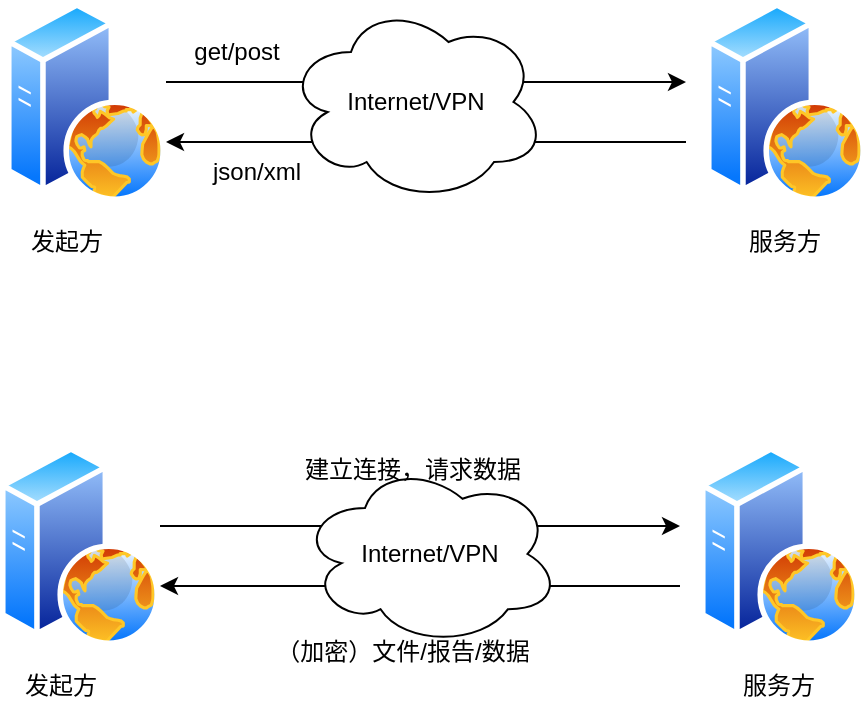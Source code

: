 <mxfile version="24.1.0" type="github" pages="2">
  <diagram name="第 1 页" id="FpM3Gc6K26EFtNZQ5YWm">
    <mxGraphModel dx="1482" dy="823" grid="0" gridSize="10" guides="1" tooltips="1" connect="1" arrows="1" fold="1" page="1" pageScale="1" pageWidth="827" pageHeight="1169" math="0" shadow="0">
      <root>
        <mxCell id="0" />
        <mxCell id="1" parent="0" />
        <mxCell id="dDudIdYmWst72SjMBzRk-4" value="" style="edgeStyle=orthogonalEdgeStyle;rounded=0;orthogonalLoop=1;jettySize=auto;html=1;exitX=1;exitY=0.4;exitDx=0;exitDy=0;exitPerimeter=0;" parent="1" source="dDudIdYmWst72SjMBzRk-1" edge="1">
          <mxGeometry relative="1" as="geometry">
            <mxPoint x="180" y="320" as="sourcePoint" />
            <mxPoint x="430" y="320" as="targetPoint" />
          </mxGeometry>
        </mxCell>
        <mxCell id="dDudIdYmWst72SjMBzRk-1" value="" style="image;aspect=fixed;perimeter=ellipsePerimeter;html=1;align=center;shadow=0;dashed=0;spacingTop=3;image=img/lib/active_directory/web_server.svg;" parent="1" vertex="1">
          <mxGeometry x="90" y="280" width="80" height="100" as="geometry" />
        </mxCell>
        <mxCell id="dDudIdYmWst72SjMBzRk-2" value="" style="image;aspect=fixed;perimeter=ellipsePerimeter;html=1;align=center;shadow=0;dashed=0;spacingTop=3;image=img/lib/active_directory/web_server.svg;" parent="1" vertex="1">
          <mxGeometry x="440" y="280" width="80" height="100" as="geometry" />
        </mxCell>
        <mxCell id="dDudIdYmWst72SjMBzRk-5" value="" style="edgeStyle=orthogonalEdgeStyle;rounded=0;orthogonalLoop=1;jettySize=auto;html=1;" parent="1" edge="1">
          <mxGeometry relative="1" as="geometry">
            <mxPoint x="430" y="350" as="sourcePoint" />
            <mxPoint x="170" y="350" as="targetPoint" />
            <Array as="points">
              <mxPoint x="340" y="350" />
              <mxPoint x="340" y="350" />
            </Array>
          </mxGeometry>
        </mxCell>
        <mxCell id="dDudIdYmWst72SjMBzRk-6" value="Internet/VPN" style="ellipse;shape=cloud;whiteSpace=wrap;html=1;align=center;" parent="1" vertex="1">
          <mxGeometry x="230" y="280" width="130" height="100" as="geometry" />
        </mxCell>
        <mxCell id="dDudIdYmWst72SjMBzRk-7" value="get/post" style="text;html=1;align=center;verticalAlign=middle;resizable=0;points=[];autosize=1;strokeColor=none;fillColor=none;" parent="1" vertex="1">
          <mxGeometry x="170" y="290" width="70" height="30" as="geometry" />
        </mxCell>
        <mxCell id="dDudIdYmWst72SjMBzRk-8" value="json/xml" style="text;html=1;align=center;verticalAlign=middle;resizable=0;points=[];autosize=1;strokeColor=none;fillColor=none;" parent="1" vertex="1">
          <mxGeometry x="180" y="350" width="70" height="30" as="geometry" />
        </mxCell>
        <mxCell id="dDudIdYmWst72SjMBzRk-9" value="发起方" style="text;html=1;align=center;verticalAlign=middle;resizable=0;points=[];autosize=1;strokeColor=none;fillColor=none;" parent="1" vertex="1">
          <mxGeometry x="93" y="387" width="54" height="26" as="geometry" />
        </mxCell>
        <mxCell id="dDudIdYmWst72SjMBzRk-10" value="服务方" style="text;html=1;align=center;verticalAlign=middle;resizable=0;points=[];autosize=1;strokeColor=none;fillColor=none;" parent="1" vertex="1">
          <mxGeometry x="452" y="387" width="54" height="26" as="geometry" />
        </mxCell>
        <mxCell id="dDudIdYmWst72SjMBzRk-11" value="" style="edgeStyle=orthogonalEdgeStyle;rounded=0;orthogonalLoop=1;jettySize=auto;html=1;exitX=1;exitY=0.4;exitDx=0;exitDy=0;exitPerimeter=0;" parent="1" source="dDudIdYmWst72SjMBzRk-12" edge="1">
          <mxGeometry relative="1" as="geometry">
            <mxPoint x="177" y="542" as="sourcePoint" />
            <mxPoint x="427" y="542" as="targetPoint" />
          </mxGeometry>
        </mxCell>
        <mxCell id="dDudIdYmWst72SjMBzRk-12" value="" style="image;aspect=fixed;perimeter=ellipsePerimeter;html=1;align=center;shadow=0;dashed=0;spacingTop=3;image=img/lib/active_directory/web_server.svg;" parent="1" vertex="1">
          <mxGeometry x="87" y="502" width="80" height="100" as="geometry" />
        </mxCell>
        <mxCell id="dDudIdYmWst72SjMBzRk-13" value="" style="image;aspect=fixed;perimeter=ellipsePerimeter;html=1;align=center;shadow=0;dashed=0;spacingTop=3;image=img/lib/active_directory/web_server.svg;" parent="1" vertex="1">
          <mxGeometry x="437" y="502" width="80" height="100" as="geometry" />
        </mxCell>
        <mxCell id="dDudIdYmWst72SjMBzRk-14" value="" style="edgeStyle=orthogonalEdgeStyle;rounded=0;orthogonalLoop=1;jettySize=auto;html=1;" parent="1" edge="1">
          <mxGeometry relative="1" as="geometry">
            <mxPoint x="427" y="572" as="sourcePoint" />
            <mxPoint x="167" y="572" as="targetPoint" />
            <Array as="points">
              <mxPoint x="337" y="572" />
              <mxPoint x="337" y="572" />
            </Array>
          </mxGeometry>
        </mxCell>
        <mxCell id="dDudIdYmWst72SjMBzRk-15" value="Internet/VPN" style="ellipse;shape=cloud;whiteSpace=wrap;html=1;align=center;" parent="1" vertex="1">
          <mxGeometry x="237" y="510" width="130" height="92" as="geometry" />
        </mxCell>
        <mxCell id="dDudIdYmWst72SjMBzRk-16" value="建立连接，请求数据" style="text;html=1;align=center;verticalAlign=middle;resizable=0;points=[];autosize=1;strokeColor=none;fillColor=none;" parent="1" vertex="1">
          <mxGeometry x="230" y="501" width="126" height="26" as="geometry" />
        </mxCell>
        <mxCell id="dDudIdYmWst72SjMBzRk-17" value="（加密）文件/报告/数据" style="text;html=1;align=center;verticalAlign=middle;resizable=0;points=[];autosize=1;strokeColor=none;fillColor=none;" parent="1" vertex="1">
          <mxGeometry x="215" y="592" width="145" height="26" as="geometry" />
        </mxCell>
        <mxCell id="dDudIdYmWst72SjMBzRk-18" value="发起方" style="text;html=1;align=center;verticalAlign=middle;resizable=0;points=[];autosize=1;strokeColor=none;fillColor=none;" parent="1" vertex="1">
          <mxGeometry x="90" y="609" width="54" height="26" as="geometry" />
        </mxCell>
        <mxCell id="dDudIdYmWst72SjMBzRk-19" value="服务方" style="text;html=1;align=center;verticalAlign=middle;resizable=0;points=[];autosize=1;strokeColor=none;fillColor=none;" parent="1" vertex="1">
          <mxGeometry x="449" y="609" width="54" height="26" as="geometry" />
        </mxCell>
      </root>
    </mxGraphModel>
  </diagram>
  <diagram id="NYL6zkJDYeRp_3TEYjS-" name="第 2 页">
    <mxGraphModel dx="1560" dy="866" grid="1" gridSize="10" guides="1" tooltips="1" connect="1" arrows="1" fold="1" page="1" pageScale="1" pageWidth="827" pageHeight="1169" math="0" shadow="0">
      <root>
        <mxCell id="0" />
        <mxCell id="1" parent="0" />
        <mxCell id="IF3VS47OfBzBe09ulZft-8" value="数鑫可信数据空间系统（FlexiTDL）" style="rounded=0;whiteSpace=wrap;html=1;" parent="1" vertex="1">
          <mxGeometry x="84" y="40" width="666" height="40" as="geometry" />
        </mxCell>
        <mxCell id="IF3VS47OfBzBe09ulZft-9" value="数据提供方（DPE）" style="rounded=0;whiteSpace=wrap;html=1;" parent="1" vertex="1">
          <mxGeometry x="84" y="80" width="336" height="40" as="geometry" />
        </mxCell>
        <mxCell id="IF3VS47OfBzBe09ulZft-10" value="数据需求方（DCE）" style="rounded=0;whiteSpace=wrap;html=1;" parent="1" vertex="1">
          <mxGeometry x="420" y="80" width="330" height="40" as="geometry" />
        </mxCell>
        <mxCell id="IF3VS47OfBzBe09ulZft-11" value="" style="rounded=0;whiteSpace=wrap;html=1;" parent="1" vertex="1">
          <mxGeometry x="84" y="120" width="336" height="1710" as="geometry" />
        </mxCell>
        <mxCell id="IF3VS47OfBzBe09ulZft-12" value="" style="rounded=0;whiteSpace=wrap;html=1;" parent="1" vertex="1">
          <mxGeometry x="420" y="120" width="330" height="1710" as="geometry" />
        </mxCell>
        <mxCell id="7reupTlisFfn5UMZGula-9" style="edgeStyle=orthogonalEdgeStyle;rounded=0;orthogonalLoop=1;jettySize=auto;html=1;exitX=0.5;exitY=1;exitDx=0;exitDy=0;strokeColor=#000000;" edge="1" parent="1" source="ROo4k5_FHuxoBNNFrJbQ-1" target="ROo4k5_FHuxoBNNFrJbQ-3">
          <mxGeometry relative="1" as="geometry" />
        </mxCell>
        <mxCell id="7reupTlisFfn5UMZGula-10" value="" style="rounded=0;orthogonalLoop=1;jettySize=auto;html=1;entryX=0;entryY=0.5;entryDx=0;entryDy=0;" edge="1" parent="1" source="ROo4k5_FHuxoBNNFrJbQ-1" target="ROo4k5_FHuxoBNNFrJbQ-2">
          <mxGeometry relative="1" as="geometry" />
        </mxCell>
        <mxCell id="ROo4k5_FHuxoBNNFrJbQ-1" value="创建合作方，将DCE新增进来" style="rounded=0;whiteSpace=wrap;html=1;fillColor=#99CCFF;strokeColor=#6666FF;" parent="1" vertex="1">
          <mxGeometry x="160" y="140" width="170" height="30" as="geometry" />
        </mxCell>
        <mxCell id="7reupTlisFfn5UMZGula-11" value="" style="edgeStyle=orthogonalEdgeStyle;rounded=0;orthogonalLoop=1;jettySize=auto;html=1;strokeColor=#000000;" edge="1" parent="1" source="ROo4k5_FHuxoBNNFrJbQ-2" target="ROo4k5_FHuxoBNNFrJbQ-5">
          <mxGeometry relative="1" as="geometry" />
        </mxCell>
        <mxCell id="7reupTlisFfn5UMZGula-47" value="" style="edgeStyle=orthogonalEdgeStyle;rounded=0;orthogonalLoop=1;jettySize=auto;html=1;entryX=1;entryY=0.5;entryDx=0;entryDy=0;" edge="1" parent="1" source="ROo4k5_FHuxoBNNFrJbQ-2" target="ROo4k5_FHuxoBNNFrJbQ-1">
          <mxGeometry relative="1" as="geometry" />
        </mxCell>
        <mxCell id="7reupTlisFfn5UMZGula-48" value="设备互信" style="edgeLabel;html=1;align=center;verticalAlign=middle;resizable=0;points=[];" vertex="1" connectable="0" parent="7reupTlisFfn5UMZGula-47">
          <mxGeometry x="0.472" y="-2" relative="1" as="geometry">
            <mxPoint as="offset" />
          </mxGeometry>
        </mxCell>
        <mxCell id="ROo4k5_FHuxoBNNFrJbQ-2" value="创建合作方，将DPE新增进来" style="rounded=0;whiteSpace=wrap;html=1;fillColor=#99CCFF;strokeColor=#6666FF;" parent="1" vertex="1">
          <mxGeometry x="510" y="140" width="170" height="30" as="geometry" />
        </mxCell>
        <mxCell id="7reupTlisFfn5UMZGula-7" value="" style="edgeStyle=orthogonalEdgeStyle;rounded=0;orthogonalLoop=1;jettySize=auto;html=1;fillColor=#99CCFF;strokeColor=#000000;" edge="1" parent="1" source="ROo4k5_FHuxoBNNFrJbQ-3" target="ROo4k5_FHuxoBNNFrJbQ-4">
          <mxGeometry relative="1" as="geometry" />
        </mxCell>
        <mxCell id="ROo4k5_FHuxoBNNFrJbQ-3" value="创建开放域" style="rounded=0;whiteSpace=wrap;html=1;fillColor=#99CCFF;strokeColor=#6666FF;" parent="1" vertex="1">
          <mxGeometry x="160" y="193" width="170" height="30" as="geometry" />
        </mxCell>
        <mxCell id="ROo4k5_FHuxoBNNFrJbQ-4" value="创建开放资源" style="rounded=0;whiteSpace=wrap;html=1;fillColor=#99CCFF;strokeColor=#6666FF;" parent="1" vertex="1">
          <mxGeometry x="160" y="249" width="170" height="30" as="geometry" />
        </mxCell>
        <mxCell id="7reupTlisFfn5UMZGula-12" value="" style="edgeStyle=orthogonalEdgeStyle;rounded=0;orthogonalLoop=1;jettySize=auto;html=1;fillColor=#99CCFF;strokeColor=#000000;" edge="1" parent="1" source="ROo4k5_FHuxoBNNFrJbQ-5" target="7reupTlisFfn5UMZGula-1">
          <mxGeometry relative="1" as="geometry" />
        </mxCell>
        <mxCell id="ROo4k5_FHuxoBNNFrJbQ-5" value="创建上层应用系统" style="rounded=0;whiteSpace=wrap;html=1;fillColor=#99CCFF;strokeColor=#6666FF;" parent="1" vertex="1">
          <mxGeometry x="510" y="193" width="170" height="30" as="geometry" />
        </mxCell>
        <mxCell id="7reupTlisFfn5UMZGula-21" value="" style="edgeStyle=orthogonalEdgeStyle;rounded=0;orthogonalLoop=1;jettySize=auto;html=1;entryX=0.5;entryY=0;entryDx=0;entryDy=0;" edge="1" parent="1" source="7reupTlisFfn5UMZGula-1" target="7reupTlisFfn5UMZGula-2">
          <mxGeometry relative="1" as="geometry" />
        </mxCell>
        <mxCell id="7reupTlisFfn5UMZGula-1" value="创建沙盒APP" style="rounded=0;whiteSpace=wrap;html=1;fillColor=#99CCFF;strokeColor=#6666FF;" vertex="1" parent="1">
          <mxGeometry x="510" y="249" width="170" height="30" as="geometry" />
        </mxCell>
        <mxCell id="7reupTlisFfn5UMZGula-15" value="" style="edgeStyle=orthogonalEdgeStyle;rounded=0;orthogonalLoop=1;jettySize=auto;html=1;" edge="1" parent="1" source="7reupTlisFfn5UMZGula-2" target="7reupTlisFfn5UMZGula-3">
          <mxGeometry relative="1" as="geometry" />
        </mxCell>
        <mxCell id="7reupTlisFfn5UMZGula-2" value="发起使用策略协商" style="rounded=0;whiteSpace=wrap;html=1;fillColor=#99CCFF;strokeColor=#6666FF;" vertex="1" parent="1">
          <mxGeometry x="510" y="763" width="170" height="30" as="geometry" />
        </mxCell>
        <mxCell id="7reupTlisFfn5UMZGula-16" style="edgeStyle=orthogonalEdgeStyle;rounded=0;orthogonalLoop=1;jettySize=auto;html=1;exitX=0.5;exitY=1;exitDx=0;exitDy=0;" edge="1" parent="1" source="7reupTlisFfn5UMZGula-3" target="7reupTlisFfn5UMZGula-4">
          <mxGeometry relative="1" as="geometry">
            <Array as="points">
              <mxPoint x="245" y="809" />
              <mxPoint x="595" y="809" />
            </Array>
          </mxGeometry>
        </mxCell>
        <mxCell id="7reupTlisFfn5UMZGula-3" value="DPE反馈协商" style="rounded=0;whiteSpace=wrap;html=1;fillColor=#99CCFF;strokeColor=#6666FF;" vertex="1" parent="1">
          <mxGeometry x="160" y="763" width="170" height="30" as="geometry" />
        </mxCell>
        <mxCell id="7reupTlisFfn5UMZGula-77" value="" style="edgeStyle=orthogonalEdgeStyle;rounded=0;orthogonalLoop=1;jettySize=auto;html=1;fillColor=#99CCFF;strokeColor=#000000;" edge="1" parent="1" source="7reupTlisFfn5UMZGula-4" target="7reupTlisFfn5UMZGula-76">
          <mxGeometry relative="1" as="geometry" />
        </mxCell>
        <mxCell id="7reupTlisFfn5UMZGula-79" value="协商成功" style="edgeLabel;html=1;align=center;verticalAlign=middle;resizable=0;points=[];fillColor=#99CCFF;strokeColor=#000000;" vertex="1" connectable="0" parent="7reupTlisFfn5UMZGula-77">
          <mxGeometry x="0.379" y="4" relative="1" as="geometry">
            <mxPoint as="offset" />
          </mxGeometry>
        </mxCell>
        <mxCell id="7reupTlisFfn5UMZGula-4" value="DCE反馈协商" style="rounded=0;whiteSpace=wrap;html=1;fillColor=#99CCFF;strokeColor=#6666FF;" vertex="1" parent="1">
          <mxGeometry x="510" y="825" width="170" height="30" as="geometry" />
        </mxCell>
        <mxCell id="7reupTlisFfn5UMZGula-5" value="停止沙盒" style="rounded=0;whiteSpace=wrap;html=1;fillColor=#99CCFF;strokeColor=#6666FF;" vertex="1" parent="1">
          <mxGeometry x="160" y="1750" width="170" height="30" as="geometry" />
        </mxCell>
        <mxCell id="7reupTlisFfn5UMZGula-6" value="停止沙盒" style="rounded=0;whiteSpace=wrap;html=1;fillColor=#99CCFF;strokeColor=#6666FF;" vertex="1" parent="1">
          <mxGeometry x="510" y="1750" width="170" height="30" as="geometry" />
        </mxCell>
        <mxCell id="7reupTlisFfn5UMZGula-19" value="" style="edgeStyle=orthogonalEdgeStyle;rounded=0;orthogonalLoop=1;jettySize=auto;html=1;entryX=0.5;entryY=0;entryDx=0;entryDy=0;fillColor=#99CCFF;strokeColor=#000000;" edge="1" parent="1" source="7reupTlisFfn5UMZGula-13" target="7reupTlisFfn5UMZGula-62">
          <mxGeometry relative="1" as="geometry" />
        </mxCell>
        <mxCell id="7reupTlisFfn5UMZGula-13" value="（开发态）启动任务，初加工数据进入待开放空间" style="rounded=0;whiteSpace=wrap;html=1;fillColor=#99CCFF;strokeColor=#6666FF;" vertex="1" parent="1">
          <mxGeometry x="160" y="592" width="170" height="30" as="geometry" />
        </mxCell>
        <mxCell id="7reupTlisFfn5UMZGula-18" value="" style="edgeStyle=orthogonalEdgeStyle;rounded=0;orthogonalLoop=1;jettySize=auto;html=1;entryX=0;entryY=0.5;entryDx=0;entryDy=0;exitX=1;exitY=0.5;exitDx=0;exitDy=0;" edge="1" parent="1" source="7reupTlisFfn5UMZGula-14" target="ROo4k5_FHuxoBNNFrJbQ-5">
          <mxGeometry relative="1" as="geometry">
            <Array as="points">
              <mxPoint x="480" y="720" />
              <mxPoint x="480" y="208" />
            </Array>
          </mxGeometry>
        </mxCell>
        <mxCell id="7reupTlisFfn5UMZGula-46" value="DPE已将数据准备好" style="edgeLabel;html=1;align=center;verticalAlign=middle;resizable=0;points=[];" vertex="1" connectable="0" parent="7reupTlisFfn5UMZGula-18">
          <mxGeometry x="0.157" relative="1" as="geometry">
            <mxPoint as="offset" />
          </mxGeometry>
        </mxCell>
        <mxCell id="7reupTlisFfn5UMZGula-14" value="将开放资源授权给合作方" style="rounded=0;whiteSpace=wrap;html=1;fillColor=#99CCFF;strokeColor=#6666FF;" vertex="1" parent="1">
          <mxGeometry x="160" y="705" width="170" height="30" as="geometry" />
        </mxCell>
        <mxCell id="7reupTlisFfn5UMZGula-17" value="" style="rounded=0;whiteSpace=wrap;html=1;strokeColor=#FF3333;" vertex="1" parent="1">
          <mxGeometry x="110" y="294" width="260" height="226" as="geometry" />
        </mxCell>
        <mxCell id="7reupTlisFfn5UMZGula-44" value="" style="edgeStyle=orthogonalEdgeStyle;rounded=0;orthogonalLoop=1;jettySize=auto;html=1;entryX=0.5;entryY=0;entryDx=0;entryDy=0;fillColor=#99CCFF;strokeColor=#000000;" edge="1" parent="1" source="7reupTlisFfn5UMZGula-22" target="7reupTlisFfn5UMZGula-23">
          <mxGeometry relative="1" as="geometry" />
        </mxCell>
        <mxCell id="7reupTlisFfn5UMZGula-22" value="（开发态）启动沙盒APP" style="rounded=0;whiteSpace=wrap;html=1;fillColor=#99CCFF;strokeColor=#6666FF;" vertex="1" parent="1">
          <mxGeometry x="510" y="1220" width="170" height="30" as="geometry" />
        </mxCell>
        <mxCell id="7reupTlisFfn5UMZGula-36" value="" style="edgeStyle=orthogonalEdgeStyle;rounded=0;orthogonalLoop=1;jettySize=auto;html=1;entryX=0.5;entryY=0;entryDx=0;entryDy=0;fillColor=#99CCFF;strokeColor=#000000;" edge="1" parent="1" source="7reupTlisFfn5UMZGula-23" target="7reupTlisFfn5UMZGula-28">
          <mxGeometry relative="1" as="geometry" />
        </mxCell>
        <mxCell id="7reupTlisFfn5UMZGula-45" value="至此，开发态的调试工作完成&lt;div&gt;包括策略协商和数据测试&lt;/div&gt;" style="edgeLabel;html=1;align=center;verticalAlign=middle;resizable=0;points=[];fillColor=#99CCFF;strokeColor=#6666FF;" vertex="1" connectable="0" parent="7reupTlisFfn5UMZGula-36">
          <mxGeometry x="0.031" y="2" relative="1" as="geometry">
            <mxPoint as="offset" />
          </mxGeometry>
        </mxCell>
        <mxCell id="7reupTlisFfn5UMZGula-37" value="" style="edgeStyle=orthogonalEdgeStyle;rounded=0;orthogonalLoop=1;jettySize=auto;html=1;entryX=0.5;entryY=0;entryDx=0;entryDy=0;fillColor=#99CCFF;strokeColor=#000000;" edge="1" parent="1" source="7reupTlisFfn5UMZGula-23" target="7reupTlisFfn5UMZGula-24">
          <mxGeometry relative="1" as="geometry" />
        </mxCell>
        <mxCell id="7reupTlisFfn5UMZGula-23" value="（开发态）查看数据落地结果" style="rounded=0;whiteSpace=wrap;html=1;fillColor=#99CCFF;strokeColor=#6666FF;" vertex="1" parent="1">
          <mxGeometry x="510" y="1280" width="170" height="30" as="geometry" />
        </mxCell>
        <mxCell id="7reupTlisFfn5UMZGula-38" value="" style="edgeStyle=orthogonalEdgeStyle;rounded=0;orthogonalLoop=1;jettySize=auto;html=1;entryX=0.5;entryY=0;entryDx=0;entryDy=0;fillColor=#99CCFF;strokeColor=#000000;" edge="1" parent="1" source="7reupTlisFfn5UMZGula-24" target="7reupTlisFfn5UMZGula-25">
          <mxGeometry relative="1" as="geometry" />
        </mxCell>
        <mxCell id="7reupTlisFfn5UMZGula-24" value="（开发态）停止DCE端沙盒" style="rounded=0;whiteSpace=wrap;html=1;fillColor=#99CCFF;strokeColor=#6666FF;" vertex="1" parent="1">
          <mxGeometry x="510" y="1337" width="170" height="30" as="geometry" />
        </mxCell>
        <mxCell id="7reupTlisFfn5UMZGula-39" value="" style="edgeStyle=orthogonalEdgeStyle;rounded=0;orthogonalLoop=1;jettySize=auto;html=1;entryX=0.5;entryY=0;entryDx=0;entryDy=0;fillColor=#99CCFF;strokeColor=#000000;" edge="1" parent="1" source="7reupTlisFfn5UMZGula-25" target="7reupTlisFfn5UMZGula-26">
          <mxGeometry relative="1" as="geometry" />
        </mxCell>
        <mxCell id="7reupTlisFfn5UMZGula-25" value="（生产态）数据低代码开发" style="rounded=0;whiteSpace=wrap;html=1;fillColor=#99CCFF;strokeColor=#6666FF;" vertex="1" parent="1">
          <mxGeometry x="510" y="1536" width="170" height="30" as="geometry" />
        </mxCell>
        <mxCell id="7reupTlisFfn5UMZGula-40" value="" style="edgeStyle=orthogonalEdgeStyle;rounded=0;orthogonalLoop=1;jettySize=auto;html=1;fillColor=#99CCFF;strokeColor=#000000;" edge="1" parent="1" source="7reupTlisFfn5UMZGula-26" target="7reupTlisFfn5UMZGula-27">
          <mxGeometry relative="1" as="geometry" />
        </mxCell>
        <mxCell id="7reupTlisFfn5UMZGula-26" value="（生产态）启动DCE端沙盒" style="rounded=0;whiteSpace=wrap;html=1;fillColor=#99CCFF;strokeColor=#6666FF;" vertex="1" parent="1">
          <mxGeometry x="510" y="1591" width="170" height="30" as="geometry" />
        </mxCell>
        <mxCell id="7reupTlisFfn5UMZGula-41" value="" style="edgeStyle=orthogonalEdgeStyle;rounded=0;orthogonalLoop=1;jettySize=auto;html=1;fillColor=#99CCFF;strokeColor=#000000;" edge="1" parent="1" source="7reupTlisFfn5UMZGula-27" target="7reupTlisFfn5UMZGula-6">
          <mxGeometry relative="1" as="geometry" />
        </mxCell>
        <mxCell id="7reupTlisFfn5UMZGula-27" value="（生产态）查看数据落地结果" style="rounded=0;whiteSpace=wrap;html=1;fillColor=#99CCFF;strokeColor=#6666FF;" vertex="1" parent="1">
          <mxGeometry x="510" y="1646" width="170" height="30" as="geometry" />
        </mxCell>
        <mxCell id="7reupTlisFfn5UMZGula-35" value="" style="edgeStyle=orthogonalEdgeStyle;rounded=0;orthogonalLoop=1;jettySize=auto;html=1;fillColor=#99CCFF;strokeColor=#000000;" edge="1" parent="1" source="7reupTlisFfn5UMZGula-28" target="7reupTlisFfn5UMZGula-29">
          <mxGeometry relative="1" as="geometry" />
        </mxCell>
        <mxCell id="7reupTlisFfn5UMZGula-28" value="（开发态）停止DPE端沙盒" style="rounded=0;whiteSpace=wrap;html=1;fillColor=#99CCFF;strokeColor=#6666FF;" vertex="1" parent="1">
          <mxGeometry x="160" y="1337" width="170" height="30" as="geometry" />
        </mxCell>
        <mxCell id="7reupTlisFfn5UMZGula-32" value="" style="edgeStyle=orthogonalEdgeStyle;rounded=0;orthogonalLoop=1;jettySize=auto;html=1;fillColor=#99CCFF;strokeColor=#000000;" edge="1" parent="1" source="7reupTlisFfn5UMZGula-29" target="7reupTlisFfn5UMZGula-30">
          <mxGeometry relative="1" as="geometry" />
        </mxCell>
        <mxCell id="7reupTlisFfn5UMZGula-29" value="（生产态）配置生产环境的连接器地址、账密、表名/Topic" style="rounded=0;whiteSpace=wrap;html=1;fillColor=#99CCFF;strokeColor=#6666FF;" vertex="1" parent="1">
          <mxGeometry x="160" y="1480" width="170" height="39" as="geometry" />
        </mxCell>
        <mxCell id="7reupTlisFfn5UMZGula-31" value="" style="edgeStyle=orthogonalEdgeStyle;rounded=0;orthogonalLoop=1;jettySize=auto;html=1;fillColor=#99CCFF;strokeColor=#000000;entryX=0.5;entryY=0;entryDx=0;entryDy=0;" edge="1" parent="1" source="7reupTlisFfn5UMZGula-30" target="7reupTlisFfn5UMZGula-85">
          <mxGeometry relative="1" as="geometry" />
        </mxCell>
        <mxCell id="7reupTlisFfn5UMZGula-30" value="（生产态）启动DPE端沙盒" style="rounded=0;whiteSpace=wrap;html=1;fillColor=#99CCFF;strokeColor=#6666FF;" vertex="1" parent="1">
          <mxGeometry x="160" y="1550" width="170" height="30" as="geometry" />
        </mxCell>
        <mxCell id="7reupTlisFfn5UMZGula-55" value="" style="edgeStyle=orthogonalEdgeStyle;rounded=0;orthogonalLoop=1;jettySize=auto;html=1;entryX=0.5;entryY=0;entryDx=0;entryDy=0;fillColor=#99CCFF;strokeColor=#000000;" edge="1" parent="1" source="7reupTlisFfn5UMZGula-49" target="7reupTlisFfn5UMZGula-50">
          <mxGeometry relative="1" as="geometry">
            <mxPoint x="245" y="390" as="targetPoint" />
          </mxGeometry>
        </mxCell>
        <mxCell id="7reupTlisFfn5UMZGula-49" value="通用配置(状态后端/数据源类型)" style="rounded=0;whiteSpace=wrap;html=1;fillColor=#99CCFF;strokeColor=#6666FF;" vertex="1" parent="1">
          <mxGeometry x="160" y="309" width="170" height="30" as="geometry" />
        </mxCell>
        <mxCell id="7reupTlisFfn5UMZGula-56" value="" style="edgeStyle=orthogonalEdgeStyle;rounded=0;orthogonalLoop=1;jettySize=auto;html=1;entryX=0.5;entryY=0;entryDx=0;entryDy=0;fillColor=#99CCFF;strokeColor=#000000;" edge="1" parent="1" source="7reupTlisFfn5UMZGula-50" target="7reupTlisFfn5UMZGula-51">
          <mxGeometry relative="1" as="geometry" />
        </mxCell>
        <mxCell id="7reupTlisFfn5UMZGula-50" value="配置数据源连接器" style="rounded=0;whiteSpace=wrap;html=1;fillColor=#99CCFF;strokeColor=#6666FF;" vertex="1" parent="1">
          <mxGeometry x="160" y="364" width="170" height="30" as="geometry" />
        </mxCell>
        <mxCell id="7reupTlisFfn5UMZGula-57" value="" style="edgeStyle=orthogonalEdgeStyle;rounded=0;orthogonalLoop=1;jettySize=auto;html=1;fillColor=#99CCFF;strokeColor=#000000;" edge="1" parent="1" source="7reupTlisFfn5UMZGula-51" target="7reupTlisFfn5UMZGula-52">
          <mxGeometry relative="1" as="geometry" />
        </mxCell>
        <mxCell id="7reupTlisFfn5UMZGula-51" value="配置落地连接器" style="rounded=0;whiteSpace=wrap;html=1;fillColor=#99CCFF;strokeColor=#6666FF;" vertex="1" parent="1">
          <mxGeometry x="160" y="421" width="170" height="30" as="geometry" />
        </mxCell>
        <mxCell id="7reupTlisFfn5UMZGula-58" value="" style="edgeStyle=orthogonalEdgeStyle;rounded=0;orthogonalLoop=1;jettySize=auto;html=1;entryX=0.5;entryY=0;entryDx=0;entryDy=0;strokeColor=#000000;" edge="1" parent="1" source="7reupTlisFfn5UMZGula-52" target="7reupTlisFfn5UMZGula-60">
          <mxGeometry relative="1" as="geometry" />
        </mxCell>
        <mxCell id="7reupTlisFfn5UMZGula-52" value="配置资源接入逻辑" style="rounded=0;whiteSpace=wrap;html=1;fillColor=#99CCFF;strokeColor=#6666FF;" vertex="1" parent="1">
          <mxGeometry x="160" y="478" width="170" height="30" as="geometry" />
        </mxCell>
        <mxCell id="7reupTlisFfn5UMZGula-54" value="" style="edgeStyle=orthogonalEdgeStyle;rounded=0;orthogonalLoop=1;jettySize=auto;html=1;entryX=0.5;entryY=0;entryDx=0;entryDy=0;strokeColor=#000000;" edge="1" parent="1">
          <mxGeometry relative="1" as="geometry">
            <mxPoint x="245" y="279" as="sourcePoint" />
            <mxPoint x="245" y="309" as="targetPoint" />
          </mxGeometry>
        </mxCell>
        <mxCell id="7reupTlisFfn5UMZGula-59" value="开发态&lt;div&gt;-&lt;/div&gt;&lt;div&gt;数据低代码开发&lt;/div&gt;" style="text;html=1;align=center;verticalAlign=middle;whiteSpace=wrap;rounded=0;fillColor=none;strokeColor=none;" vertex="1" parent="1">
          <mxGeometry x="123" y="340" width="24" height="140" as="geometry" />
        </mxCell>
        <mxCell id="7reupTlisFfn5UMZGula-61" value="" style="edgeStyle=orthogonalEdgeStyle;rounded=0;orthogonalLoop=1;jettySize=auto;html=1;fillColor=#99CCFF;strokeColor=#000000;" edge="1" parent="1" source="7reupTlisFfn5UMZGula-60" target="7reupTlisFfn5UMZGula-13">
          <mxGeometry relative="1" as="geometry" />
        </mxCell>
        <mxCell id="7reupTlisFfn5UMZGula-60" value="（开发态）元数据计算设置" style="rounded=0;whiteSpace=wrap;html=1;fillColor=#99CCFF;strokeColor=#6666FF;" vertex="1" parent="1">
          <mxGeometry x="160" y="533" width="170" height="30" as="geometry" />
        </mxCell>
        <mxCell id="7reupTlisFfn5UMZGula-63" value="" style="edgeStyle=orthogonalEdgeStyle;rounded=0;orthogonalLoop=1;jettySize=auto;html=1;fillColor=#99CCFF;strokeColor=#000000;" edge="1" parent="1" source="7reupTlisFfn5UMZGula-62" target="7reupTlisFfn5UMZGula-14">
          <mxGeometry relative="1" as="geometry" />
        </mxCell>
        <mxCell id="7reupTlisFfn5UMZGula-62" value="（开发态）查看数据落地结果" style="rounded=0;whiteSpace=wrap;html=1;fillColor=#99CCFF;strokeColor=#6666FF;" vertex="1" parent="1">
          <mxGeometry x="160" y="649" width="170" height="30" as="geometry" />
        </mxCell>
        <mxCell id="7reupTlisFfn5UMZGula-64" value="" style="rounded=0;whiteSpace=wrap;html=1;strokeColor=#FF3333;" vertex="1" parent="1">
          <mxGeometry x="456" y="933" width="260" height="267" as="geometry" />
        </mxCell>
        <mxCell id="7reupTlisFfn5UMZGula-65" value="" style="edgeStyle=orthogonalEdgeStyle;rounded=0;orthogonalLoop=1;jettySize=auto;html=1;entryX=0.5;entryY=0;entryDx=0;entryDy=0;fillColor=#99CCFF;strokeColor=#000000;" edge="1" parent="1" source="7reupTlisFfn5UMZGula-66" target="7reupTlisFfn5UMZGula-68">
          <mxGeometry relative="1" as="geometry">
            <mxPoint x="600" y="1029" as="targetPoint" />
          </mxGeometry>
        </mxCell>
        <mxCell id="7reupTlisFfn5UMZGula-66" value="配置域外资源及虚拟表" style="rounded=0;whiteSpace=wrap;html=1;fillColor=#99CCFF;strokeColor=#6666FF;" vertex="1" parent="1">
          <mxGeometry x="510" y="949" width="170" height="30" as="geometry" />
        </mxCell>
        <mxCell id="7reupTlisFfn5UMZGula-67" value="" style="edgeStyle=orthogonalEdgeStyle;rounded=0;orthogonalLoop=1;jettySize=auto;html=1;entryX=0.5;entryY=0;entryDx=0;entryDy=0;fillColor=#99CCFF;strokeColor=#000000;" edge="1" parent="1" source="7reupTlisFfn5UMZGula-68" target="7reupTlisFfn5UMZGula-70">
          <mxGeometry relative="1" as="geometry" />
        </mxCell>
        <mxCell id="7reupTlisFfn5UMZGula-68" value="通用配置（与上层应用消息接口、域内数据源类型）" style="rounded=0;whiteSpace=wrap;html=1;fillColor=#99CCFF;strokeColor=#6666FF;" vertex="1" parent="1">
          <mxGeometry x="510" y="998" width="170" height="30" as="geometry" />
        </mxCell>
        <mxCell id="7reupTlisFfn5UMZGula-69" value="" style="edgeStyle=orthogonalEdgeStyle;rounded=0;orthogonalLoop=1;jettySize=auto;html=1;fillColor=#99CCFF;strokeColor=#000000;" edge="1" parent="1" source="7reupTlisFfn5UMZGula-70" target="7reupTlisFfn5UMZGula-71">
          <mxGeometry relative="1" as="geometry" />
        </mxCell>
        <mxCell id="7reupTlisFfn5UMZGula-70" value="配置域内连接器" style="rounded=0;whiteSpace=wrap;html=1;fillColor=#99CCFF;strokeColor=#6666FF;" vertex="1" parent="1">
          <mxGeometry x="510" y="1050" width="170" height="30" as="geometry" />
        </mxCell>
        <mxCell id="7reupTlisFfn5UMZGula-81" value="" style="edgeStyle=orthogonalEdgeStyle;rounded=0;orthogonalLoop=1;jettySize=auto;html=1;fillColor=#99CCFF;strokeColor=#000000;" edge="1" parent="1" source="7reupTlisFfn5UMZGula-71" target="7reupTlisFfn5UMZGula-80">
          <mxGeometry relative="1" as="geometry" />
        </mxCell>
        <mxCell id="7reupTlisFfn5UMZGula-71" value="配置落地连接器" style="rounded=0;whiteSpace=wrap;html=1;fillColor=#99CCFF;strokeColor=#6666FF;" vertex="1" parent="1">
          <mxGeometry x="510" y="1102" width="170" height="30" as="geometry" />
        </mxCell>
        <mxCell id="7reupTlisFfn5UMZGula-73" value="开发态&lt;div&gt;-&lt;/div&gt;&lt;div&gt;数据低代码开发&lt;/div&gt;" style="text;html=1;align=center;verticalAlign=middle;whiteSpace=wrap;rounded=0;" vertex="1" parent="1">
          <mxGeometry x="470" y="992" width="24" height="140" as="geometry" />
        </mxCell>
        <mxCell id="7reupTlisFfn5UMZGula-78" value="" style="edgeStyle=orthogonalEdgeStyle;rounded=0;orthogonalLoop=1;jettySize=auto;html=1;entryX=0.5;entryY=0;entryDx=0;entryDy=0;fillColor=#99CCFF;strokeColor=#000000;" edge="1" parent="1" source="7reupTlisFfn5UMZGula-76" target="7reupTlisFfn5UMZGula-66">
          <mxGeometry relative="1" as="geometry" />
        </mxCell>
        <mxCell id="7reupTlisFfn5UMZGula-76" value="分配开发者与生产者" style="rounded=0;whiteSpace=wrap;html=1;fillColor=#99CCFF;strokeColor=#6666FF;" vertex="1" parent="1">
          <mxGeometry x="510" y="887" width="170" height="30" as="geometry" />
        </mxCell>
        <mxCell id="7reupTlisFfn5UMZGula-82" value="" style="edgeStyle=orthogonalEdgeStyle;rounded=0;orthogonalLoop=1;jettySize=auto;html=1;entryX=0.5;entryY=0;entryDx=0;entryDy=0;" edge="1" parent="1" source="7reupTlisFfn5UMZGula-80" target="7reupTlisFfn5UMZGula-22">
          <mxGeometry relative="1" as="geometry" />
        </mxCell>
        <mxCell id="7reupTlisFfn5UMZGula-80" value="配置跨域联合计算逻辑" style="rounded=0;whiteSpace=wrap;html=1;fillColor=#99CCFF;strokeColor=#6666FF;" vertex="1" parent="1">
          <mxGeometry x="510" y="1160" width="170" height="30" as="geometry" />
        </mxCell>
        <mxCell id="7reupTlisFfn5UMZGula-84" value="发布资源接入沙盒至生产态" style="rounded=0;whiteSpace=wrap;html=1;fillColor=#99CCFF;strokeColor=#6666FF;" vertex="1" parent="1">
          <mxGeometry x="160" y="1420" width="170" height="30" as="geometry" />
        </mxCell>
        <mxCell id="7reupTlisFfn5UMZGula-85" value="（生产态）查看数据落地结果" style="rounded=0;whiteSpace=wrap;html=1;fillColor=#99CCFF;strokeColor=#6666FF;" vertex="1" parent="1">
          <mxGeometry x="160" y="1616" width="170" height="30" as="geometry" />
        </mxCell>
        <mxCell id="7reupTlisFfn5UMZGula-86" value="（生产态）同步授权" style="rounded=0;whiteSpace=wrap;html=1;fillColor=#99CCFF;strokeColor=#6666FF;" vertex="1" parent="1">
          <mxGeometry x="160" y="1676" width="170" height="30" as="geometry" />
        </mxCell>
      </root>
    </mxGraphModel>
  </diagram>
</mxfile>

